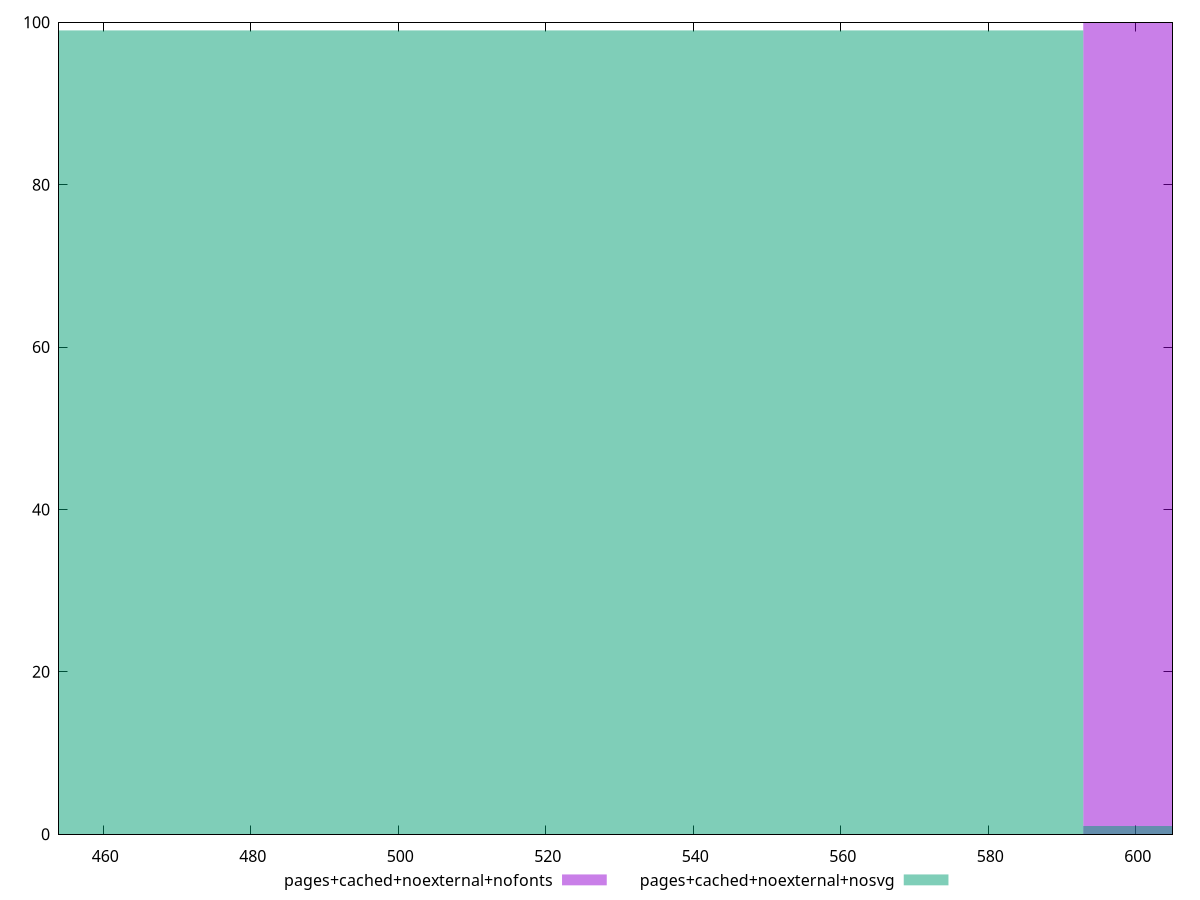 reset

$pagesCachedNoexternalNofonts <<EOF
677.5984408134201 100
EOF

$pagesCachedNoexternalNosvg <<EOF
508.1988306100651 99
677.5984408134201 1
EOF

set key outside below
set boxwidth 169.39961020335502
set xrange [454:605]
set yrange [0:100]
set style fill transparent solid 0.5 noborder
set terminal svg size 640, 500 enhanced background rgb 'white'
set output "report_00007_2020-12-11T15:55:29.892Z/uses-rel-preload/comparison/histogram/6_vs_7.svg"

plot $pagesCachedNoexternalNofonts title "pages+cached+noexternal+nofonts" with boxes, \
     $pagesCachedNoexternalNosvg title "pages+cached+noexternal+nosvg" with boxes

reset
